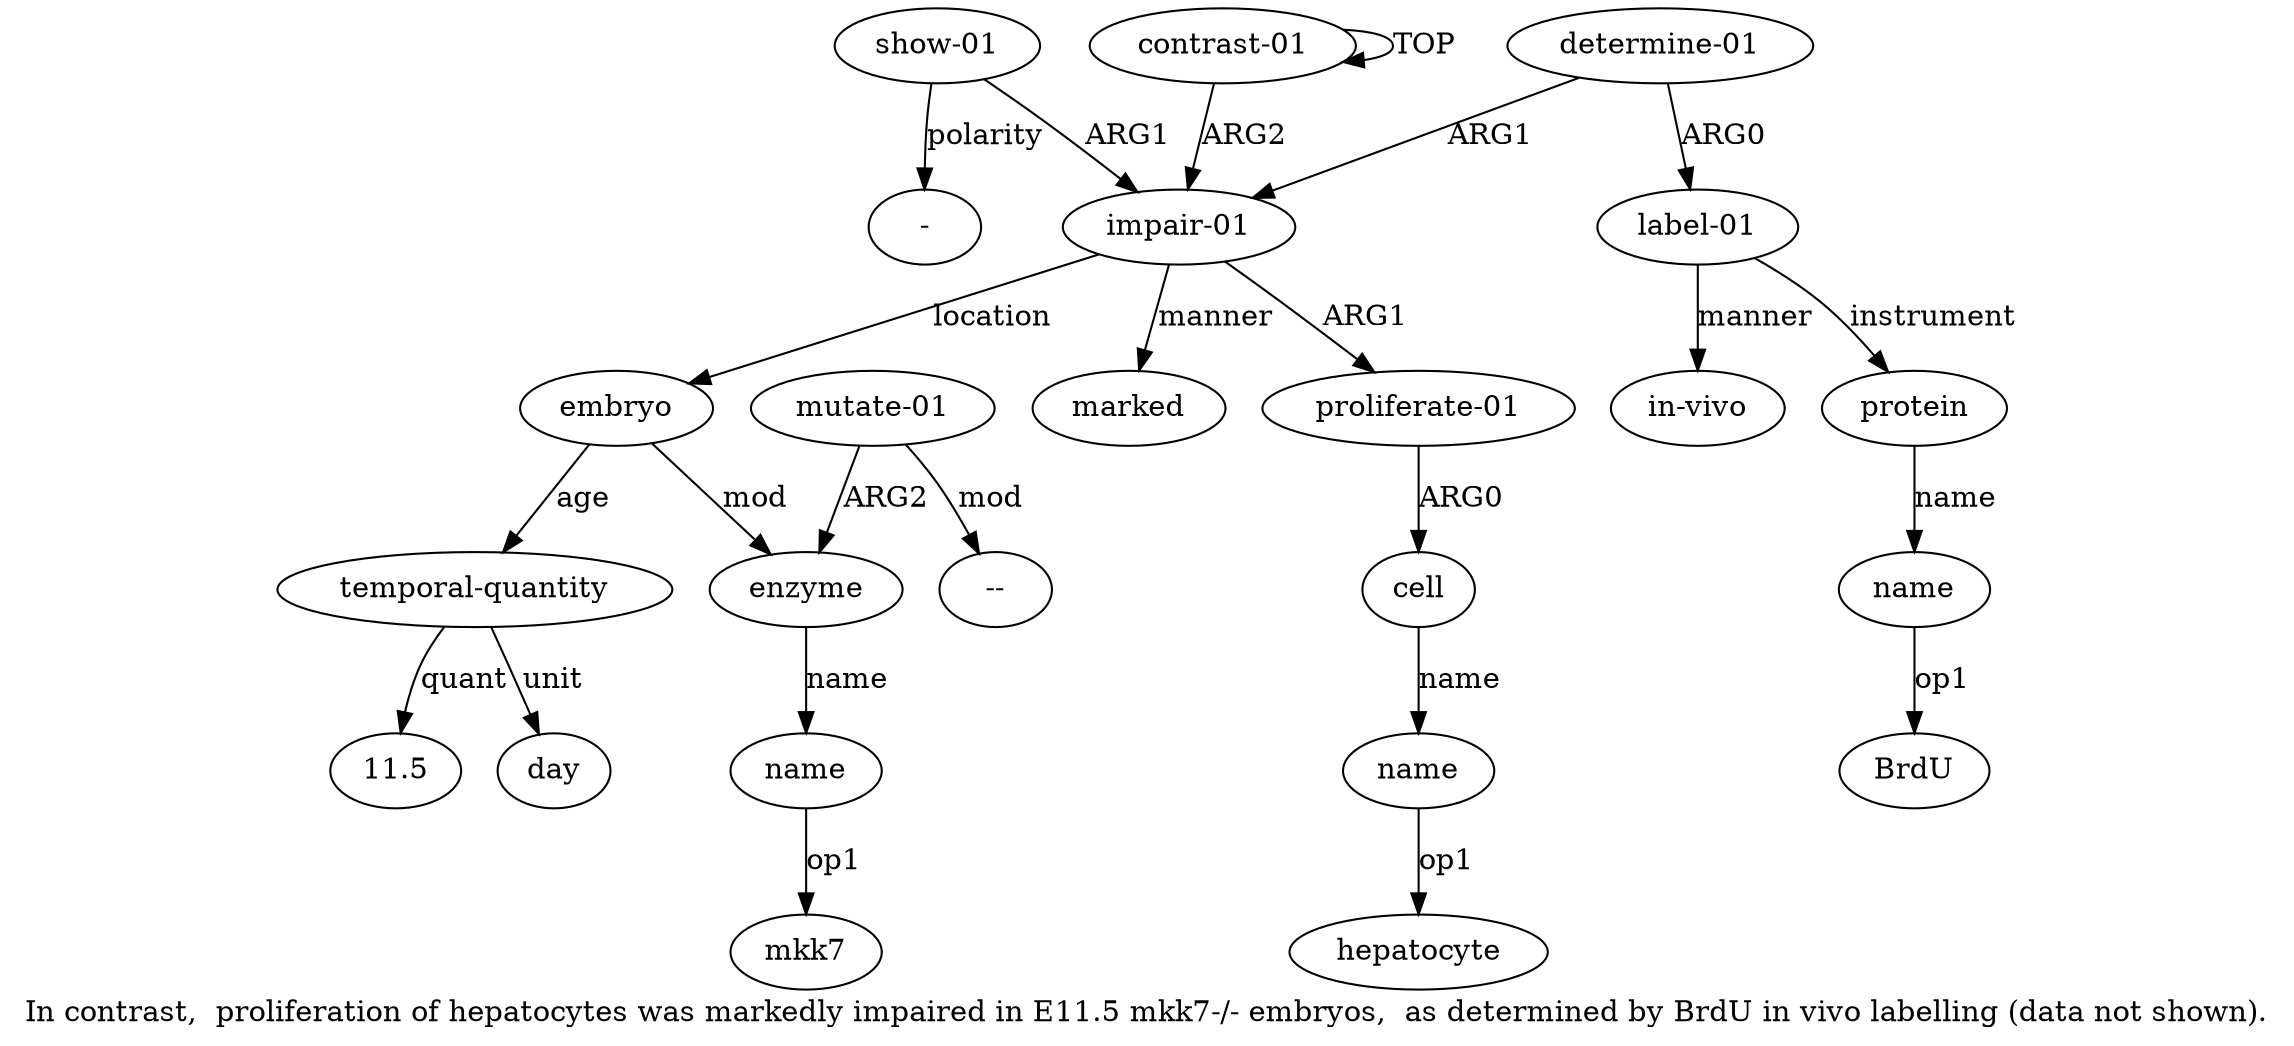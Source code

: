 digraph  {
	graph [label="In contrast,  proliferation of hepatocytes was markedly impaired in E11.5 mkk7-/- embryos,  as determined by BrdU in vivo labelling (\
data not shown)."];
	node [label="\N"];
	"a17 -"	 [color=black,
		gold_ind=-1,
		gold_label="-",
		label="-",
		test_ind=-1,
		test_label="-"];
	"a15 BrdU"	 [color=black,
		gold_ind=-1,
		gold_label=BrdU,
		label=BrdU,
		test_ind=-1,
		test_label=BrdU];
	"a10 11.5"	 [color=black,
		gold_ind=-1,
		gold_label=11.5,
		label=11.5,
		test_ind=-1,
		test_label=11.5];
	"a9 --"	 [color=black,
		gold_ind=-1,
		gold_label="--",
		label="--",
		test_ind=-1,
		test_label="--"];
	a15	 [color=black,
		gold_ind=15,
		gold_label=name,
		label=name,
		test_ind=15,
		test_label=name];
	a15 -> "a15 BrdU" [key=0,
	color=black,
	gold_label=op1,
	label=op1,
	test_label=op1];
a14 [color=black,
	gold_ind=14,
	gold_label=protein,
	label=protein,
	test_ind=14,
	test_label=protein];
a14 -> a15 [key=0,
color=black,
gold_label=name,
label=name,
test_label=name];
a17 [color=black,
gold_ind=17,
gold_label="show-01",
label="show-01",
test_ind=17,
test_label="show-01"];
a17 -> "a17 -" [key=0,
color=black,
gold_label=polarity,
label=polarity,
test_label=polarity];
a1 [color=black,
gold_ind=1,
gold_label="impair-01",
label="impair-01",
test_ind=1,
test_label="impair-01"];
a17 -> a1 [key=0,
color=black,
gold_label=ARG1,
label=ARG1,
test_label=ARG1];
a16 [color=black,
gold_ind=16,
gold_label="in-vivo",
label="in-vivo",
test_ind=16,
test_label="in-vivo"];
a11 [color=black,
gold_ind=11,
gold_label=day,
label=day,
test_ind=11,
test_label=day];
a10 [color=black,
gold_ind=10,
gold_label="temporal-quantity",
label="temporal-quantity",
test_ind=10,
test_label="temporal-quantity"];
a10 -> "a10 11.5" [key=0,
color=black,
gold_label=quant,
label=quant,
test_label=quant];
a10 -> a11 [key=0,
color=black,
gold_label=unit,
label=unit,
test_label=unit];
a13 [color=black,
gold_ind=13,
gold_label="label-01",
label="label-01",
test_ind=13,
test_label="label-01"];
a13 -> a14 [key=0,
color=black,
gold_label=instrument,
label=instrument,
test_label=instrument];
a13 -> a16 [key=0,
color=black,
gold_label=manner,
label=manner,
test_label=manner];
a12 [color=black,
gold_ind=12,
gold_label="determine-01",
label="determine-01",
test_ind=12,
test_label="determine-01"];
a12 -> a13 [key=0,
color=black,
gold_label=ARG0,
label=ARG0,
test_label=ARG0];
a12 -> a1 [key=0,
color=black,
gold_label=ARG1,
label=ARG1,
test_label=ARG1];
a2 [color=black,
gold_ind=2,
gold_label="proliferate-01",
label="proliferate-01",
test_ind=2,
test_label="proliferate-01"];
a1 -> a2 [key=0,
color=black,
gold_label=ARG1,
label=ARG1,
test_label=ARG1];
a5 [color=black,
gold_ind=5,
gold_label=marked,
label=marked,
test_ind=5,
test_label=marked];
a1 -> a5 [key=0,
color=black,
gold_label=manner,
label=manner,
test_label=manner];
a6 [color=black,
gold_ind=6,
gold_label=embryo,
label=embryo,
test_ind=6,
test_label=embryo];
a1 -> a6 [key=0,
color=black,
gold_label=location,
label=location,
test_label=location];
a0 [color=black,
gold_ind=0,
gold_label="contrast-01",
label="contrast-01",
test_ind=0,
test_label="contrast-01"];
a0 -> a1 [key=0,
color=black,
gold_label=ARG2,
label=ARG2,
test_label=ARG2];
a0 -> a0 [key=0,
color=black,
gold_label=TOP,
label=TOP,
test_label=TOP];
a3 [color=black,
gold_ind=3,
gold_label=cell,
label=cell,
test_ind=3,
test_label=cell];
a4 [color=black,
gold_ind=4,
gold_label=name,
label=name,
test_ind=4,
test_label=name];
a3 -> a4 [key=0,
color=black,
gold_label=name,
label=name,
test_label=name];
a2 -> a3 [key=0,
color=black,
gold_label=ARG0,
label=ARG0,
test_label=ARG0];
"a4 hepatocyte" [color=black,
gold_ind=-1,
gold_label=hepatocyte,
label=hepatocyte,
test_ind=-1,
test_label=hepatocyte];
a4 -> "a4 hepatocyte" [key=0,
color=black,
gold_label=op1,
label=op1,
test_label=op1];
a7 [color=black,
gold_ind=7,
gold_label=enzyme,
label=enzyme,
test_ind=7,
test_label=enzyme];
a8 [color=black,
gold_ind=8,
gold_label=name,
label=name,
test_ind=8,
test_label=name];
a7 -> a8 [key=0,
color=black,
gold_label=name,
label=name,
test_label=name];
a6 -> a10 [key=0,
color=black,
gold_label=age,
label=age,
test_label=age];
a6 -> a7 [key=0,
color=black,
gold_label=mod,
label=mod,
test_label=mod];
a9 [color=black,
gold_ind=9,
gold_label="mutate-01",
label="mutate-01",
test_ind=9,
test_label="mutate-01"];
a9 -> "a9 --" [key=0,
color=black,
gold_label=mod,
label=mod,
test_label=mod];
a9 -> a7 [key=0,
color=black,
gold_label=ARG2,
label=ARG2,
test_label=ARG2];
"a8 mkk7" [color=black,
gold_ind=-1,
gold_label=mkk7,
label=mkk7,
test_ind=-1,
test_label=mkk7];
a8 -> "a8 mkk7" [key=0,
color=black,
gold_label=op1,
label=op1,
test_label=op1];
}
